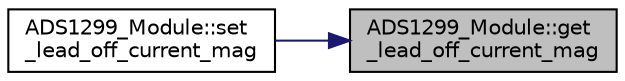 digraph "ADS1299_Module::get_lead_off_current_mag"
{
 // LATEX_PDF_SIZE
  edge [fontname="Helvetica",fontsize="10",labelfontname="Helvetica",labelfontsize="10"];
  node [fontname="Helvetica",fontsize="10",shape=record];
  rankdir="RL";
  Node1 [label="ADS1299_Module::get\l_lead_off_current_mag",height=0.2,width=0.4,color="black", fillcolor="grey75", style="filled", fontcolor="black",tooltip="Gets the lead-off current (like Amps) magnitude."];
  Node1 -> Node2 [dir="back",color="midnightblue",fontsize="10",style="solid",fontname="Helvetica"];
  Node2 [label="ADS1299_Module::set\l_lead_off_current_mag",height=0.2,width=0.4,color="black", fillcolor="white", style="filled",URL="$class_a_d_s1299___module.html#a22694f015d6ec42cbd7ae774479f5082",tooltip="Sets the lead-off current (like Amps) magnitude."];
}
